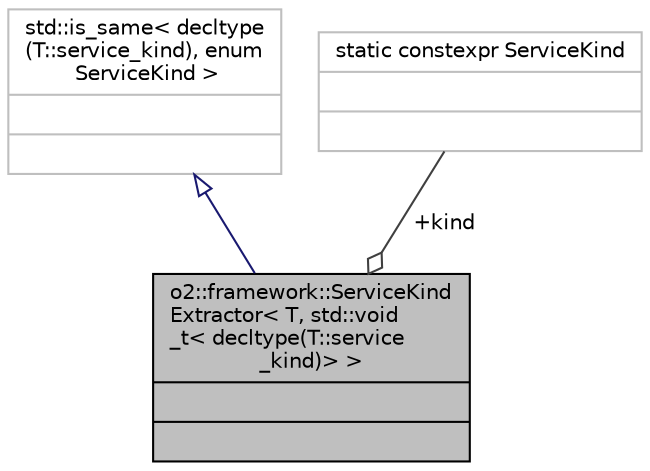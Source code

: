 digraph "o2::framework::ServiceKindExtractor&lt; T, std::void_t&lt; decltype(T::service_kind)&gt; &gt;"
{
 // INTERACTIVE_SVG=YES
  bgcolor="transparent";
  edge [fontname="Helvetica",fontsize="10",labelfontname="Helvetica",labelfontsize="10"];
  node [fontname="Helvetica",fontsize="10",shape=record];
  Node2 [label="{o2::framework::ServiceKind\lExtractor\< T, std::void\l_t\< decltype(T::service\l_kind)\> \>\n||}",height=0.2,width=0.4,color="black", fillcolor="grey75", style="filled", fontcolor="black"];
  Node3 -> Node2 [dir="back",color="midnightblue",fontsize="10",style="solid",arrowtail="onormal",fontname="Helvetica"];
  Node3 [label="{std::is_same\< decltype\l(T::service_kind), enum\l ServiceKind \>\n||}",height=0.2,width=0.4,color="grey75"];
  Node4 -> Node2 [color="grey25",fontsize="10",style="solid",label=" +kind" ,arrowhead="odiamond",fontname="Helvetica"];
  Node4 [label="{static constexpr ServiceKind\n||}",height=0.2,width=0.4,color="grey75"];
}
